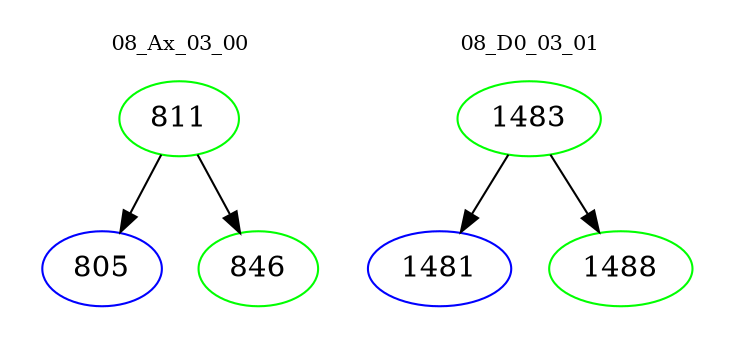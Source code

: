 digraph{
subgraph cluster_0 {
color = white
label = "08_Ax_03_00";
fontsize=10;
T0_811 [label="811", color="green"]
T0_811 -> T0_805 [color="black"]
T0_805 [label="805", color="blue"]
T0_811 -> T0_846 [color="black"]
T0_846 [label="846", color="green"]
}
subgraph cluster_1 {
color = white
label = "08_D0_03_01";
fontsize=10;
T1_1483 [label="1483", color="green"]
T1_1483 -> T1_1481 [color="black"]
T1_1481 [label="1481", color="blue"]
T1_1483 -> T1_1488 [color="black"]
T1_1488 [label="1488", color="green"]
}
}
